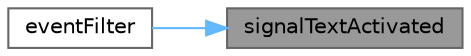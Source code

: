 digraph "signalTextActivated"
{
 // LATEX_PDF_SIZE
  bgcolor="transparent";
  edge [fontname=Helvetica,fontsize=10,labelfontname=Helvetica,labelfontsize=10];
  node [fontname=Helvetica,fontsize=10,shape=box,height=0.2,width=0.4];
  rankdir="RL";
  Node1 [id="Node000001",label="signalTextActivated",height=0.2,width=0.4,color="gray40", fillcolor="grey60", style="filled", fontcolor="black",tooltip="文本被激活信号"];
  Node1 -> Node2 [id="edge1_Node000001_Node000002",dir="back",color="steelblue1",style="solid",tooltip=" "];
  Node2 [id="Node000002",label="eventFilter",height=0.2,width=0.4,color="grey40", fillcolor="white", style="filled",URL="$class_slide_show.html#aa8f242b451f8b90c2bf758c631f72e21",tooltip="事件过滤器"];
}
